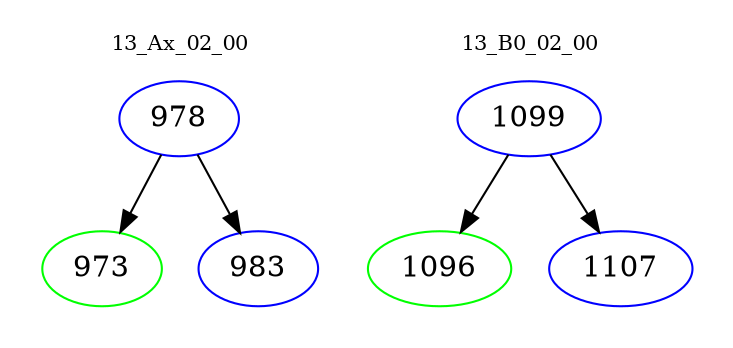 digraph{
subgraph cluster_0 {
color = white
label = "13_Ax_02_00";
fontsize=10;
T0_978 [label="978", color="blue"]
T0_978 -> T0_973 [color="black"]
T0_973 [label="973", color="green"]
T0_978 -> T0_983 [color="black"]
T0_983 [label="983", color="blue"]
}
subgraph cluster_1 {
color = white
label = "13_B0_02_00";
fontsize=10;
T1_1099 [label="1099", color="blue"]
T1_1099 -> T1_1096 [color="black"]
T1_1096 [label="1096", color="green"]
T1_1099 -> T1_1107 [color="black"]
T1_1107 [label="1107", color="blue"]
}
}
